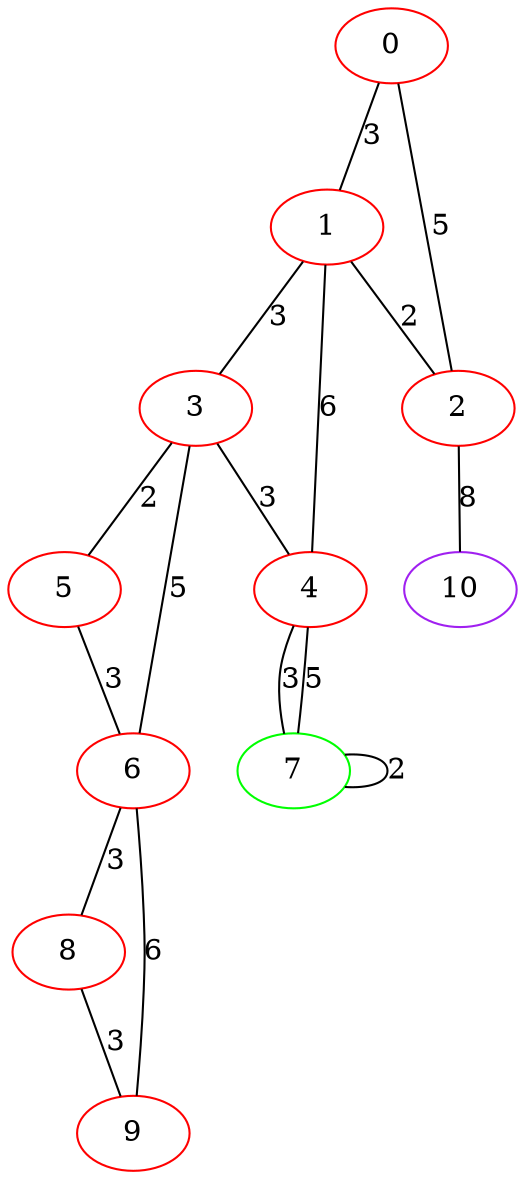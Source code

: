 graph "" {
0 [color=red, weight=1];
1 [color=red, weight=1];
2 [color=red, weight=1];
3 [color=red, weight=1];
4 [color=red, weight=1];
5 [color=red, weight=1];
6 [color=red, weight=1];
7 [color=green, weight=2];
8 [color=red, weight=1];
9 [color=red, weight=1];
10 [color=purple, weight=4];
0 -- 1  [key=0, label=3];
0 -- 2  [key=0, label=5];
1 -- 2  [key=0, label=2];
1 -- 3  [key=0, label=3];
1 -- 4  [key=0, label=6];
2 -- 10  [key=0, label=8];
3 -- 4  [key=0, label=3];
3 -- 5  [key=0, label=2];
3 -- 6  [key=0, label=5];
4 -- 7  [key=0, label=3];
4 -- 7  [key=1, label=5];
5 -- 6  [key=0, label=3];
6 -- 8  [key=0, label=3];
6 -- 9  [key=0, label=6];
7 -- 7  [key=0, label=2];
8 -- 9  [key=0, label=3];
}
